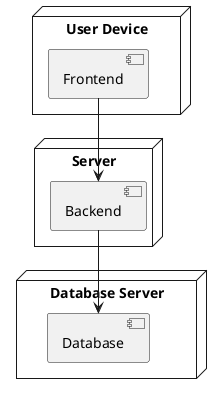 @startuml

node "User Device" {
  [Frontend]
}

node "Server" {
  [Backend]
}

node "Database Server" {
  [Database]
}

[Frontend] --> [Backend]
[Backend] --> [Database]

@enduml

